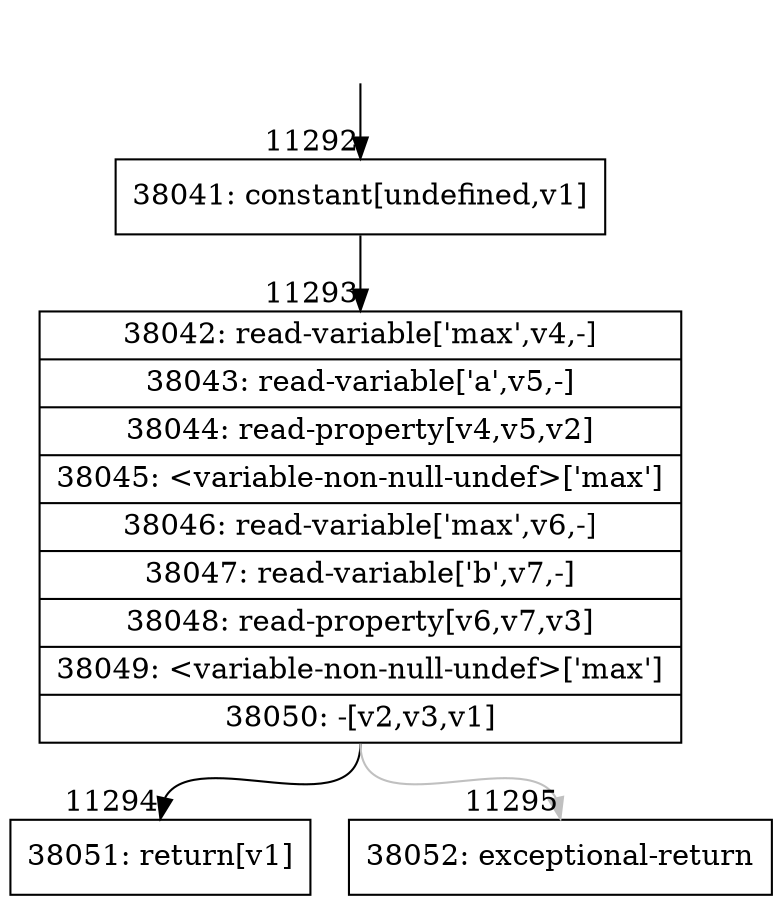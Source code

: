 digraph {
rankdir="TD"
BB_entry1044[shape=none,label=""];
BB_entry1044 -> BB11292 [tailport=s, headport=n, headlabel="    11292"]
BB11292 [shape=record label="{38041: constant[undefined,v1]}" ] 
BB11292 -> BB11293 [tailport=s, headport=n, headlabel="      11293"]
BB11293 [shape=record label="{38042: read-variable['max',v4,-]|38043: read-variable['a',v5,-]|38044: read-property[v4,v5,v2]|38045: \<variable-non-null-undef\>['max']|38046: read-variable['max',v6,-]|38047: read-variable['b',v7,-]|38048: read-property[v6,v7,v3]|38049: \<variable-non-null-undef\>['max']|38050: -[v2,v3,v1]}" ] 
BB11293 -> BB11294 [tailport=s, headport=n, headlabel="      11294"]
BB11293 -> BB11295 [tailport=s, headport=n, color=gray, headlabel="      11295"]
BB11294 [shape=record label="{38051: return[v1]}" ] 
BB11295 [shape=record label="{38052: exceptional-return}" ] 
//#$~ 6720
}
